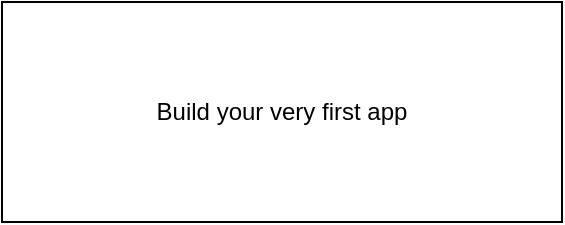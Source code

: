 <mxfile version="18.0.3" type="github">
  <diagram id="4REdETmmqlSfQrvWELkF" name="Page-1">
    <mxGraphModel dx="868" dy="450" grid="1" gridSize="10" guides="1" tooltips="1" connect="1" arrows="1" fold="1" page="1" pageScale="1" pageWidth="850" pageHeight="1100" math="0" shadow="0">
      <root>
        <mxCell id="0" />
        <mxCell id="1" parent="0" />
        <mxCell id="09DOgrn9va6J_pJfdMla-1" value="Build your very first app&lt;br&gt;" style="rounded=0;whiteSpace=wrap;html=1;" vertex="1" parent="1">
          <mxGeometry x="310" y="70" width="280" height="110" as="geometry" />
        </mxCell>
      </root>
    </mxGraphModel>
  </diagram>
</mxfile>
